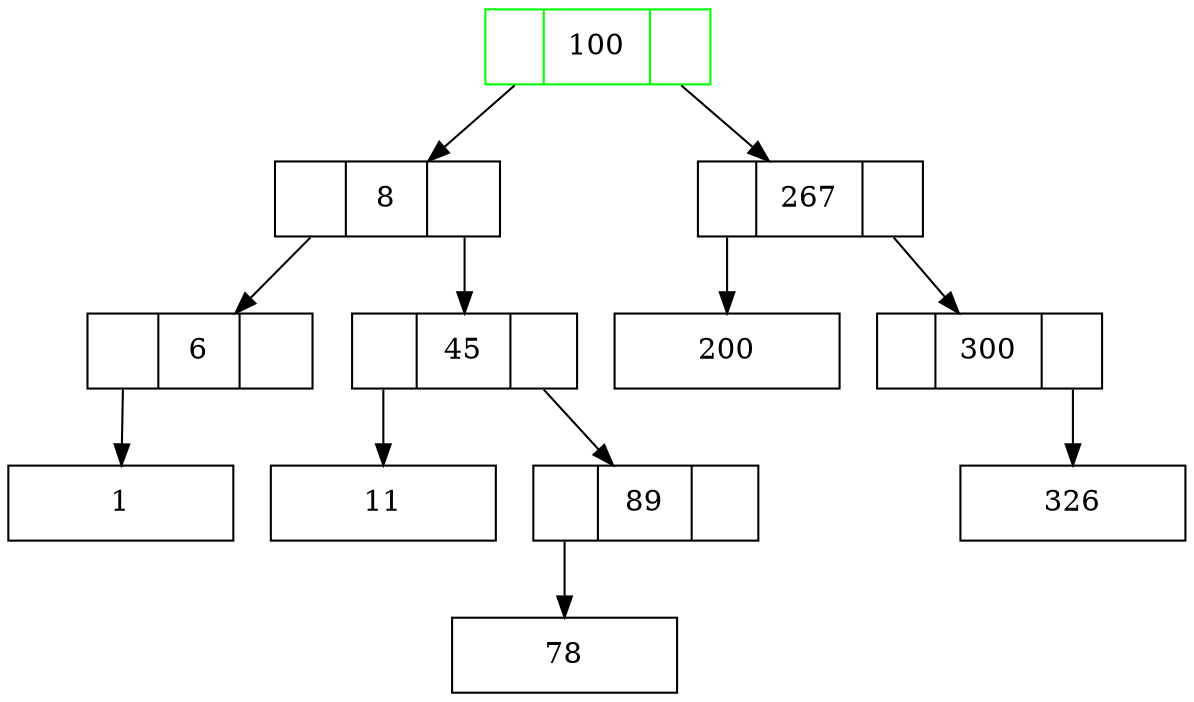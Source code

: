digraph {
splines="line";
rankdir = TB;
node [shape=record, height=0.5, width=1.5];
graph[dpi=300];

"100" [label="<C0>|100|<C1>", color="green"];
"8" [label="<C0>|8|<C1>"];
"6" [label="<C0>|6|<C1>"];
"1" [label="1"];
"6":C0 -> "1";
"8":C0 -> "6";
"45" [label="<C0>|45|<C1>"];
"11" [label="11"];
"45":C0 -> "11";
"89" [label="<C0>|89|<C1>"];
"78" [label="78"];
"89":C0 -> "78";
"45":C1 -> "89";
"8":C1 -> "45";
"100":C0 -> "8";
"267" [label="<C0>|267|<C1>"];
"200" [label="200"];
"267":C0 -> "200";
"300" [label="<C0>|300|<C1>"];
"326" [label="326"];
"300":C1 -> "326";
"267":C1 -> "300";
"100":C1 -> "267";
}